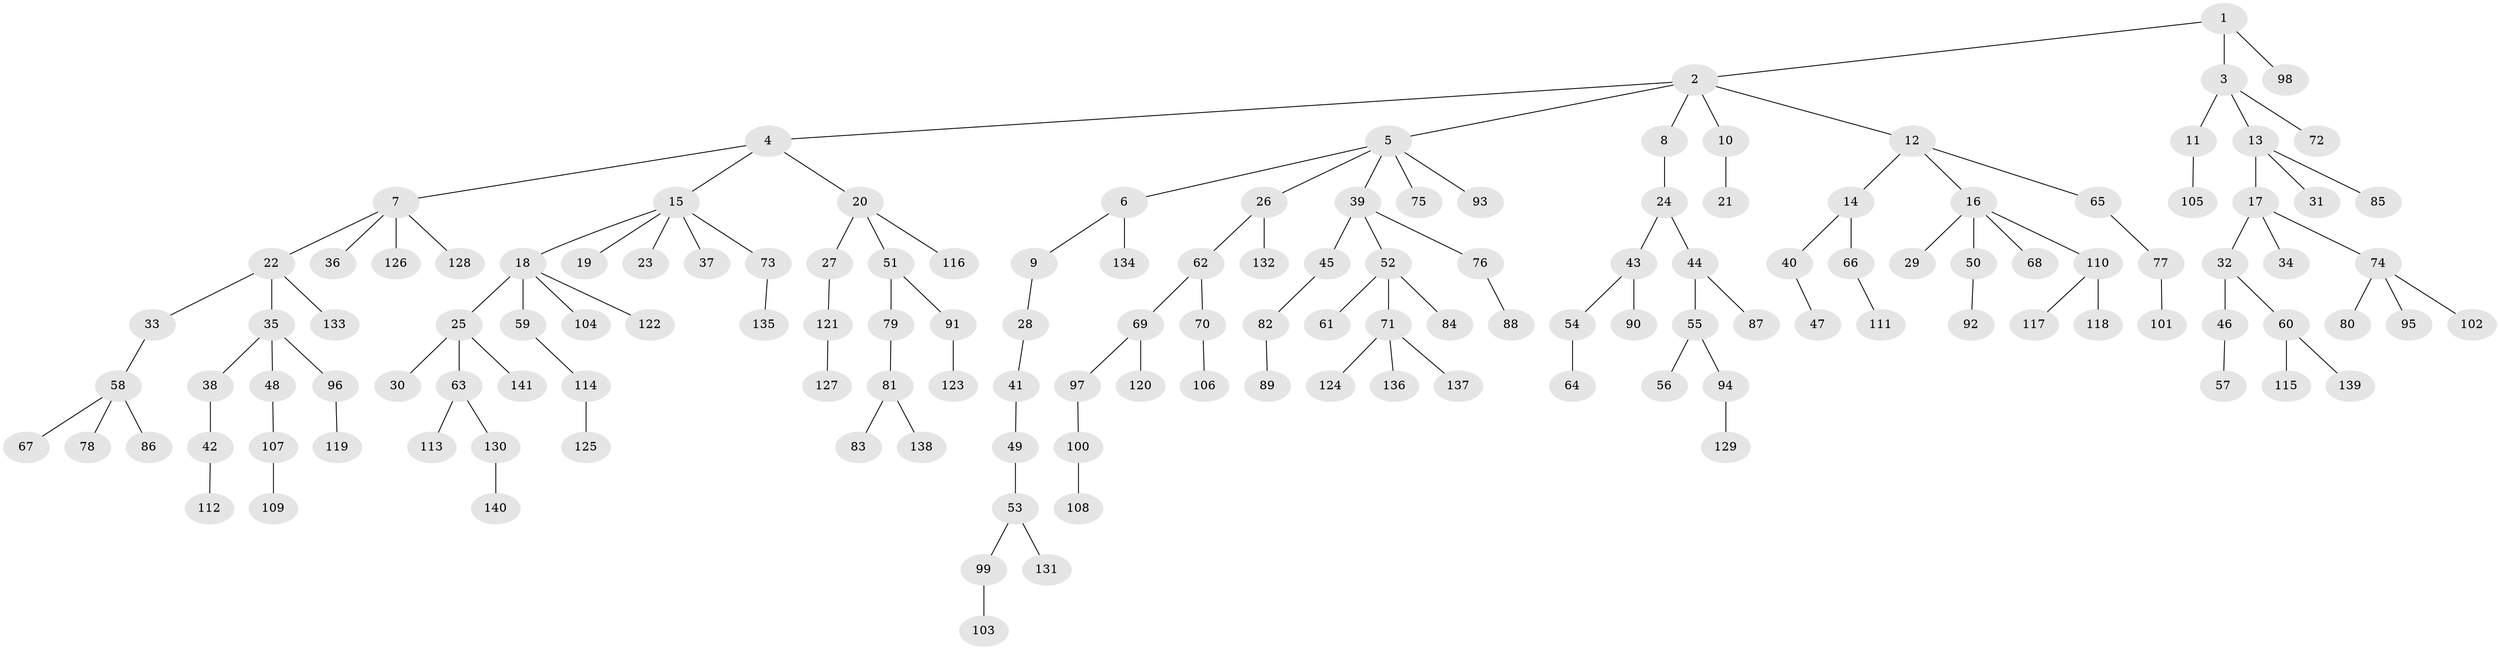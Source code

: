 // Generated by graph-tools (version 1.1) at 2025/52/03/09/25 04:52:37]
// undirected, 141 vertices, 140 edges
graph export_dot {
graph [start="1"]
  node [color=gray90,style=filled];
  1;
  2;
  3;
  4;
  5;
  6;
  7;
  8;
  9;
  10;
  11;
  12;
  13;
  14;
  15;
  16;
  17;
  18;
  19;
  20;
  21;
  22;
  23;
  24;
  25;
  26;
  27;
  28;
  29;
  30;
  31;
  32;
  33;
  34;
  35;
  36;
  37;
  38;
  39;
  40;
  41;
  42;
  43;
  44;
  45;
  46;
  47;
  48;
  49;
  50;
  51;
  52;
  53;
  54;
  55;
  56;
  57;
  58;
  59;
  60;
  61;
  62;
  63;
  64;
  65;
  66;
  67;
  68;
  69;
  70;
  71;
  72;
  73;
  74;
  75;
  76;
  77;
  78;
  79;
  80;
  81;
  82;
  83;
  84;
  85;
  86;
  87;
  88;
  89;
  90;
  91;
  92;
  93;
  94;
  95;
  96;
  97;
  98;
  99;
  100;
  101;
  102;
  103;
  104;
  105;
  106;
  107;
  108;
  109;
  110;
  111;
  112;
  113;
  114;
  115;
  116;
  117;
  118;
  119;
  120;
  121;
  122;
  123;
  124;
  125;
  126;
  127;
  128;
  129;
  130;
  131;
  132;
  133;
  134;
  135;
  136;
  137;
  138;
  139;
  140;
  141;
  1 -- 2;
  1 -- 3;
  1 -- 98;
  2 -- 4;
  2 -- 5;
  2 -- 8;
  2 -- 10;
  2 -- 12;
  3 -- 11;
  3 -- 13;
  3 -- 72;
  4 -- 7;
  4 -- 15;
  4 -- 20;
  5 -- 6;
  5 -- 26;
  5 -- 39;
  5 -- 75;
  5 -- 93;
  6 -- 9;
  6 -- 134;
  7 -- 22;
  7 -- 36;
  7 -- 126;
  7 -- 128;
  8 -- 24;
  9 -- 28;
  10 -- 21;
  11 -- 105;
  12 -- 14;
  12 -- 16;
  12 -- 65;
  13 -- 17;
  13 -- 31;
  13 -- 85;
  14 -- 40;
  14 -- 66;
  15 -- 18;
  15 -- 19;
  15 -- 23;
  15 -- 37;
  15 -- 73;
  16 -- 29;
  16 -- 50;
  16 -- 68;
  16 -- 110;
  17 -- 32;
  17 -- 34;
  17 -- 74;
  18 -- 25;
  18 -- 59;
  18 -- 104;
  18 -- 122;
  20 -- 27;
  20 -- 51;
  20 -- 116;
  22 -- 33;
  22 -- 35;
  22 -- 133;
  24 -- 43;
  24 -- 44;
  25 -- 30;
  25 -- 63;
  25 -- 141;
  26 -- 62;
  26 -- 132;
  27 -- 121;
  28 -- 41;
  32 -- 46;
  32 -- 60;
  33 -- 58;
  35 -- 38;
  35 -- 48;
  35 -- 96;
  38 -- 42;
  39 -- 45;
  39 -- 52;
  39 -- 76;
  40 -- 47;
  41 -- 49;
  42 -- 112;
  43 -- 54;
  43 -- 90;
  44 -- 55;
  44 -- 87;
  45 -- 82;
  46 -- 57;
  48 -- 107;
  49 -- 53;
  50 -- 92;
  51 -- 79;
  51 -- 91;
  52 -- 61;
  52 -- 71;
  52 -- 84;
  53 -- 99;
  53 -- 131;
  54 -- 64;
  55 -- 56;
  55 -- 94;
  58 -- 67;
  58 -- 78;
  58 -- 86;
  59 -- 114;
  60 -- 115;
  60 -- 139;
  62 -- 69;
  62 -- 70;
  63 -- 113;
  63 -- 130;
  65 -- 77;
  66 -- 111;
  69 -- 97;
  69 -- 120;
  70 -- 106;
  71 -- 124;
  71 -- 136;
  71 -- 137;
  73 -- 135;
  74 -- 80;
  74 -- 95;
  74 -- 102;
  76 -- 88;
  77 -- 101;
  79 -- 81;
  81 -- 83;
  81 -- 138;
  82 -- 89;
  91 -- 123;
  94 -- 129;
  96 -- 119;
  97 -- 100;
  99 -- 103;
  100 -- 108;
  107 -- 109;
  110 -- 117;
  110 -- 118;
  114 -- 125;
  121 -- 127;
  130 -- 140;
}
